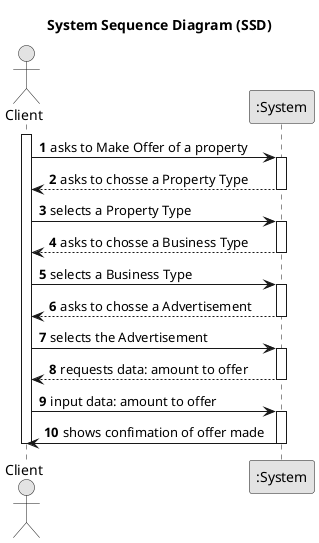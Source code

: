 @startuml
skinparam monochrome true
skinparam packageStyle rectangle
skinparam shadowing false

title System Sequence Diagram (SSD)

autonumber

'Client place an order to purchase the property.

actor "Client" as User
participant ":System" as System

activate User

    User -> System : asks to Make Offer of a property
        activate System

	    System --> User : asks to chosse a Property Type
        deactivate System

    User -> System : selects a Property Type
        activate System

	    System --> User : asks to chosse a Business Type
        deactivate System

    User -> System : selects a Business Type
        activate System

    System --> User : asks to chosse a Advertisement
    deactivate System

    User -> System : selects the Advertisement
        activate System

        System --> User : requests data: amount to offer
        deactivate System
        
    User -> System : input data: amount to offer
        activate System

        System -> User : shows confimation of offer made
        deactivate System

 deactivate User

@enduml
